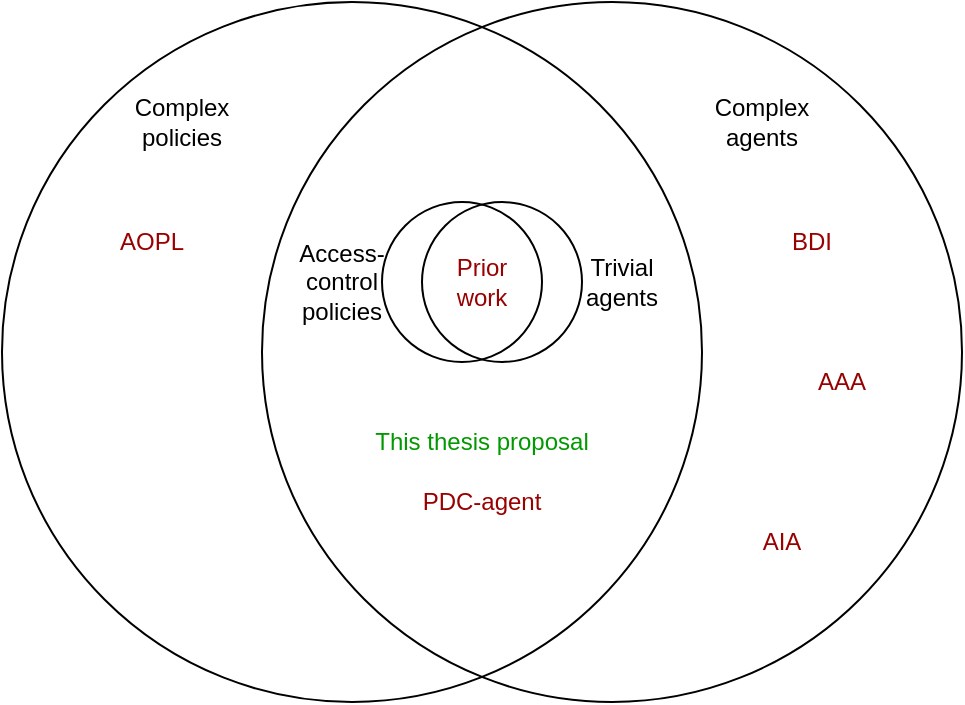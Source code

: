 <mxfile compressed="false" version="13.5.7" type="device">
  <diagram id="hysuHXq0HwB4ln-7UmiE" name="Page-1">
    <mxGraphModel dx="835" dy="509" grid="1" gridSize="10" guides="1" tooltips="1" connect="1" arrows="1" fold="1" page="1" pageScale="1" pageWidth="850" pageHeight="1100" math="0" shadow="0">
      <root>
        <mxCell id="0" />
        <mxCell id="1" value="Big Venn" style="locked=1;" parent="0" />
        <mxCell id="YXFjX1sWi6LTYFtEqntK-6" value="" style="ellipse;whiteSpace=wrap;html=1;aspect=fixed;fillColor=none;align=center;" parent="1" vertex="1">
          <mxGeometry x="20" y="20" width="350" height="350" as="geometry" />
        </mxCell>
        <mxCell id="YXFjX1sWi6LTYFtEqntK-7" value="" style="ellipse;whiteSpace=wrap;html=1;aspect=fixed;fillColor=none;align=center;" parent="1" vertex="1">
          <mxGeometry x="150" y="20" width="350" height="350" as="geometry" />
        </mxCell>
        <mxCell id="YXFjX1sWi6LTYFtEqntK-9" value="&lt;div&gt;Complex policies&lt;/div&gt;" style="text;html=1;strokeColor=none;fillColor=none;align=center;verticalAlign=middle;whiteSpace=wrap;rounded=0;" parent="1" vertex="1">
          <mxGeometry x="90" y="70" width="40" height="20" as="geometry" />
        </mxCell>
        <mxCell id="YXFjX1sWi6LTYFtEqntK-10" value="Complex agents" style="text;html=1;strokeColor=none;fillColor=none;align=center;verticalAlign=middle;whiteSpace=wrap;rounded=0;" parent="1" vertex="1">
          <mxGeometry x="380" y="70" width="40" height="20" as="geometry" />
        </mxCell>
        <mxCell id="YXFjX1sWi6LTYFtEqntK-19" value="Small Venn" style="locked=1;" parent="0" />
        <mxCell id="YXFjX1sWi6LTYFtEqntK-11" value="" style="ellipse;whiteSpace=wrap;html=1;aspect=fixed;fillColor=none;align=center;" parent="YXFjX1sWi6LTYFtEqntK-19" vertex="1">
          <mxGeometry x="210" y="120" width="80" height="80" as="geometry" />
        </mxCell>
        <mxCell id="YXFjX1sWi6LTYFtEqntK-8" value="" style="ellipse;whiteSpace=wrap;html=1;aspect=fixed;fillColor=none;align=center;" parent="YXFjX1sWi6LTYFtEqntK-19" vertex="1">
          <mxGeometry x="230" y="120" width="80" height="80" as="geometry" />
        </mxCell>
        <mxCell id="YXFjX1sWi6LTYFtEqntK-13" value="Trivial agents" style="text;html=1;strokeColor=none;fillColor=none;align=center;verticalAlign=middle;whiteSpace=wrap;rounded=0;" parent="YXFjX1sWi6LTYFtEqntK-19" vertex="1">
          <mxGeometry x="310" y="150" width="40" height="20" as="geometry" />
        </mxCell>
        <mxCell id="YXFjX1sWi6LTYFtEqntK-12" value="Access-control policies" style="text;html=1;strokeColor=none;fillColor=none;align=center;verticalAlign=middle;whiteSpace=wrap;rounded=0;" parent="YXFjX1sWi6LTYFtEqntK-19" vertex="1">
          <mxGeometry x="170" y="150" width="40" height="20" as="geometry" />
        </mxCell>
        <mxCell id="YXFjX1sWi6LTYFtEqntK-20" value="Labels" parent="0" />
        <mxCell id="YXFjX1sWi6LTYFtEqntK-17" value="AAA" style="text;html=1;strokeColor=none;fillColor=none;align=center;verticalAlign=middle;whiteSpace=wrap;rounded=0;fontColor=#990000;" parent="YXFjX1sWi6LTYFtEqntK-20" vertex="1">
          <mxGeometry x="400" y="200" width="80" height="20" as="geometry" />
        </mxCell>
        <mxCell id="YXFjX1sWi6LTYFtEqntK-15" value="Prior work" style="text;html=1;strokeColor=none;fillColor=none;align=center;verticalAlign=middle;whiteSpace=wrap;rounded=0;fontColor=#990000;" parent="YXFjX1sWi6LTYFtEqntK-20" vertex="1">
          <mxGeometry x="240" y="150" width="40" height="20" as="geometry" />
        </mxCell>
        <mxCell id="YXFjX1sWi6LTYFtEqntK-16" value="AOPL" style="text;html=1;strokeColor=none;fillColor=none;align=center;verticalAlign=middle;whiteSpace=wrap;rounded=0;fontColor=#990000;" parent="YXFjX1sWi6LTYFtEqntK-20" vertex="1">
          <mxGeometry x="60" y="130" width="70" height="20" as="geometry" />
        </mxCell>
        <mxCell id="YXFjX1sWi6LTYFtEqntK-18" value="This thesis proposal" style="text;html=1;strokeColor=none;fillColor=none;align=center;verticalAlign=middle;whiteSpace=wrap;rounded=0;fontColor=#009900;" parent="YXFjX1sWi6LTYFtEqntK-20" vertex="1">
          <mxGeometry x="195" y="230" width="130" height="20" as="geometry" />
        </mxCell>
        <mxCell id="HaOj3r-GVHSecq72csWY-2" value="AIA" style="text;html=1;strokeColor=none;fillColor=none;align=center;verticalAlign=middle;whiteSpace=wrap;rounded=0;fontColor=#990000;" vertex="1" parent="YXFjX1sWi6LTYFtEqntK-20">
          <mxGeometry x="370" y="280" width="80" height="20" as="geometry" />
        </mxCell>
        <mxCell id="HaOj3r-GVHSecq72csWY-3" value="BDI" style="text;html=1;strokeColor=none;fillColor=none;align=center;verticalAlign=middle;whiteSpace=wrap;rounded=0;fontColor=#990000;" vertex="1" parent="YXFjX1sWi6LTYFtEqntK-20">
          <mxGeometry x="385" y="130" width="80" height="20" as="geometry" />
        </mxCell>
        <mxCell id="HaOj3r-GVHSecq72csWY-4" value="PDC-agent" style="text;html=1;strokeColor=none;fillColor=none;align=center;verticalAlign=middle;whiteSpace=wrap;rounded=0;fontColor=#990000;" vertex="1" parent="YXFjX1sWi6LTYFtEqntK-20">
          <mxGeometry x="220" y="260" width="80" height="20" as="geometry" />
        </mxCell>
      </root>
    </mxGraphModel>
  </diagram>
</mxfile>
